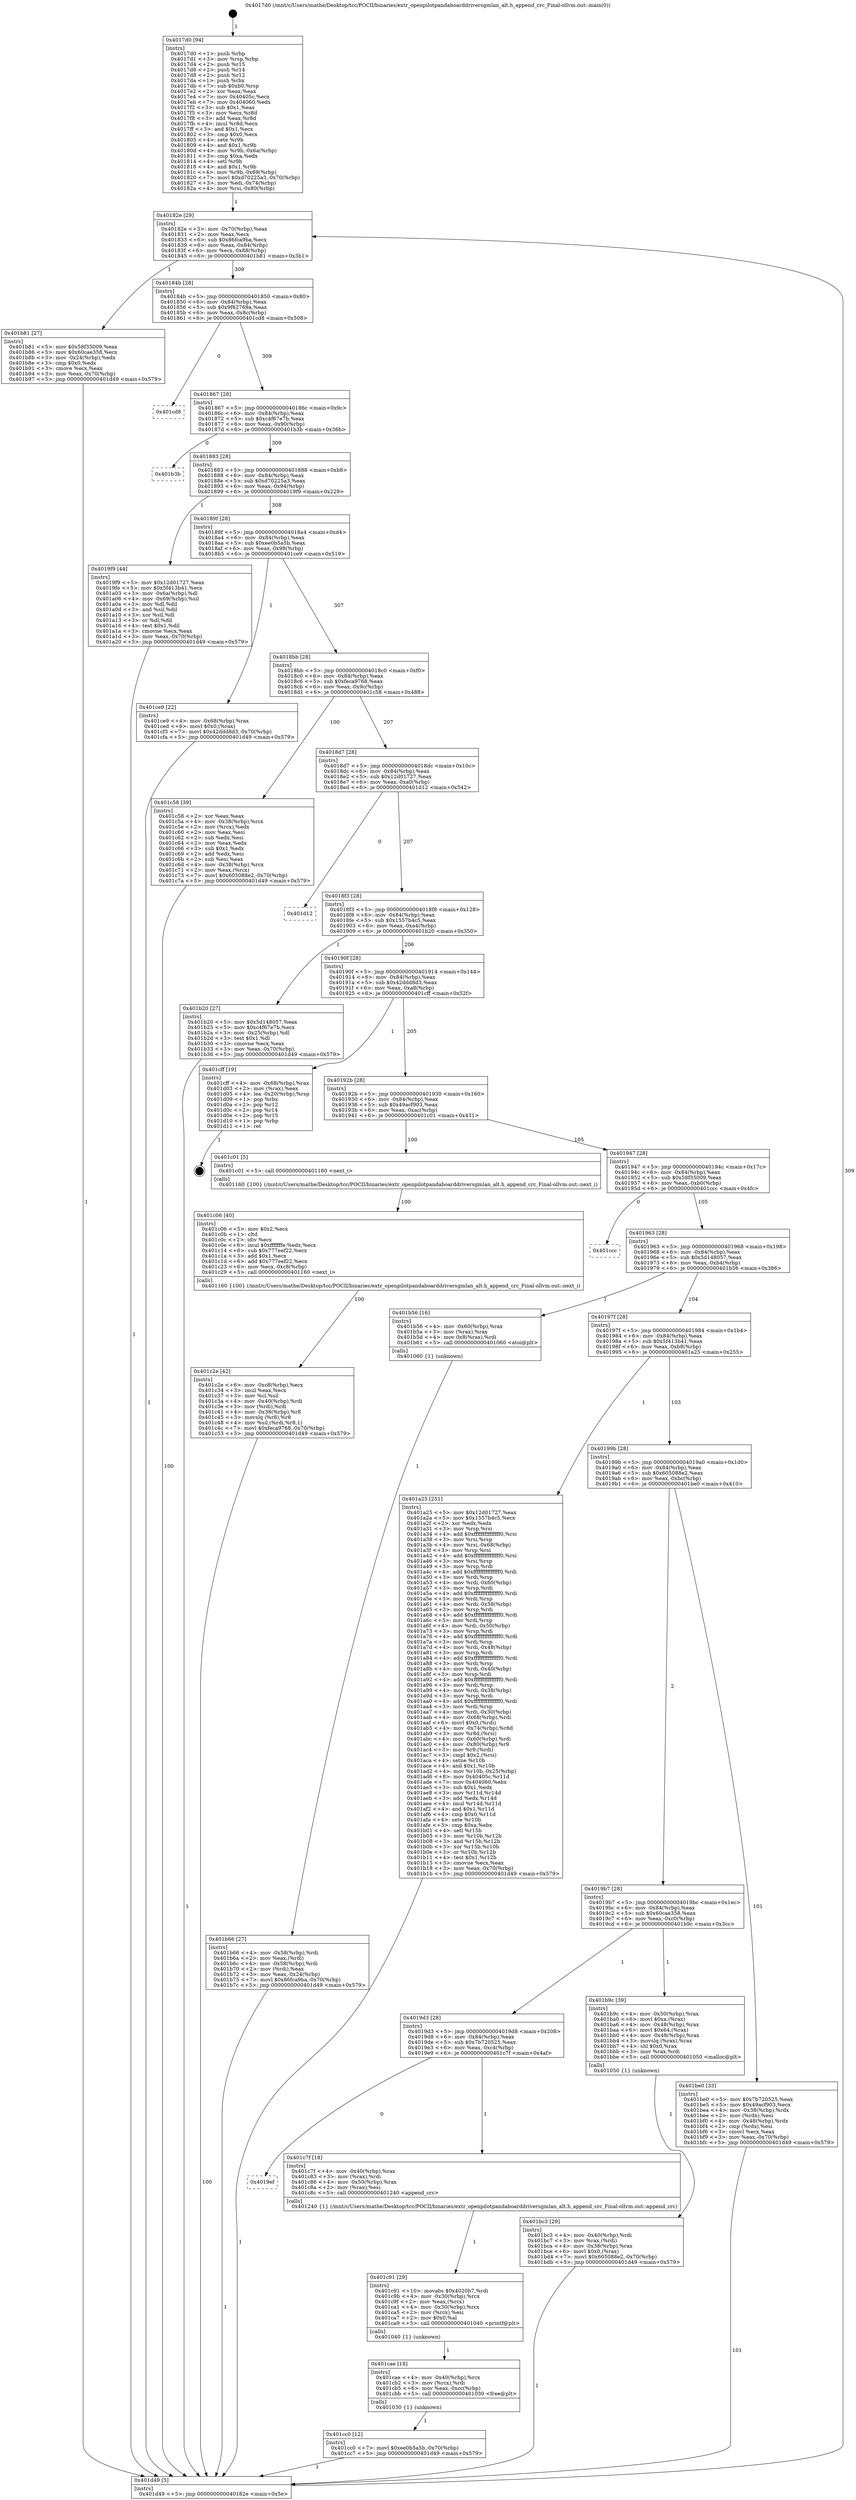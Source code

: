 digraph "0x4017d0" {
  label = "0x4017d0 (/mnt/c/Users/mathe/Desktop/tcc/POCII/binaries/extr_openpilotpandaboarddriversgmlan_alt.h_append_crc_Final-ollvm.out::main(0))"
  labelloc = "t"
  node[shape=record]

  Entry [label="",width=0.3,height=0.3,shape=circle,fillcolor=black,style=filled]
  "0x40182e" [label="{
     0x40182e [29]\l
     | [instrs]\l
     &nbsp;&nbsp;0x40182e \<+3\>: mov -0x70(%rbp),%eax\l
     &nbsp;&nbsp;0x401831 \<+2\>: mov %eax,%ecx\l
     &nbsp;&nbsp;0x401833 \<+6\>: sub $0x86fca9ba,%ecx\l
     &nbsp;&nbsp;0x401839 \<+6\>: mov %eax,-0x84(%rbp)\l
     &nbsp;&nbsp;0x40183f \<+6\>: mov %ecx,-0x88(%rbp)\l
     &nbsp;&nbsp;0x401845 \<+6\>: je 0000000000401b81 \<main+0x3b1\>\l
  }"]
  "0x401b81" [label="{
     0x401b81 [27]\l
     | [instrs]\l
     &nbsp;&nbsp;0x401b81 \<+5\>: mov $0x58f35009,%eax\l
     &nbsp;&nbsp;0x401b86 \<+5\>: mov $0x60cae358,%ecx\l
     &nbsp;&nbsp;0x401b8b \<+3\>: mov -0x24(%rbp),%edx\l
     &nbsp;&nbsp;0x401b8e \<+3\>: cmp $0x0,%edx\l
     &nbsp;&nbsp;0x401b91 \<+3\>: cmove %ecx,%eax\l
     &nbsp;&nbsp;0x401b94 \<+3\>: mov %eax,-0x70(%rbp)\l
     &nbsp;&nbsp;0x401b97 \<+5\>: jmp 0000000000401d49 \<main+0x579\>\l
  }"]
  "0x40184b" [label="{
     0x40184b [28]\l
     | [instrs]\l
     &nbsp;&nbsp;0x40184b \<+5\>: jmp 0000000000401850 \<main+0x80\>\l
     &nbsp;&nbsp;0x401850 \<+6\>: mov -0x84(%rbp),%eax\l
     &nbsp;&nbsp;0x401856 \<+5\>: sub $0x9f62769a,%eax\l
     &nbsp;&nbsp;0x40185b \<+6\>: mov %eax,-0x8c(%rbp)\l
     &nbsp;&nbsp;0x401861 \<+6\>: je 0000000000401cd8 \<main+0x508\>\l
  }"]
  Exit [label="",width=0.3,height=0.3,shape=circle,fillcolor=black,style=filled,peripheries=2]
  "0x401cd8" [label="{
     0x401cd8\l
  }", style=dashed]
  "0x401867" [label="{
     0x401867 [28]\l
     | [instrs]\l
     &nbsp;&nbsp;0x401867 \<+5\>: jmp 000000000040186c \<main+0x9c\>\l
     &nbsp;&nbsp;0x40186c \<+6\>: mov -0x84(%rbp),%eax\l
     &nbsp;&nbsp;0x401872 \<+5\>: sub $0xc4f67e7b,%eax\l
     &nbsp;&nbsp;0x401877 \<+6\>: mov %eax,-0x90(%rbp)\l
     &nbsp;&nbsp;0x40187d \<+6\>: je 0000000000401b3b \<main+0x36b\>\l
  }"]
  "0x401cc0" [label="{
     0x401cc0 [12]\l
     | [instrs]\l
     &nbsp;&nbsp;0x401cc0 \<+7\>: movl $0xee0b5a5b,-0x70(%rbp)\l
     &nbsp;&nbsp;0x401cc7 \<+5\>: jmp 0000000000401d49 \<main+0x579\>\l
  }"]
  "0x401b3b" [label="{
     0x401b3b\l
  }", style=dashed]
  "0x401883" [label="{
     0x401883 [28]\l
     | [instrs]\l
     &nbsp;&nbsp;0x401883 \<+5\>: jmp 0000000000401888 \<main+0xb8\>\l
     &nbsp;&nbsp;0x401888 \<+6\>: mov -0x84(%rbp),%eax\l
     &nbsp;&nbsp;0x40188e \<+5\>: sub $0xd70225a3,%eax\l
     &nbsp;&nbsp;0x401893 \<+6\>: mov %eax,-0x94(%rbp)\l
     &nbsp;&nbsp;0x401899 \<+6\>: je 00000000004019f9 \<main+0x229\>\l
  }"]
  "0x401cae" [label="{
     0x401cae [18]\l
     | [instrs]\l
     &nbsp;&nbsp;0x401cae \<+4\>: mov -0x40(%rbp),%rcx\l
     &nbsp;&nbsp;0x401cb2 \<+3\>: mov (%rcx),%rdi\l
     &nbsp;&nbsp;0x401cb5 \<+6\>: mov %eax,-0xcc(%rbp)\l
     &nbsp;&nbsp;0x401cbb \<+5\>: call 0000000000401030 \<free@plt\>\l
     | [calls]\l
     &nbsp;&nbsp;0x401030 \{1\} (unknown)\l
  }"]
  "0x4019f9" [label="{
     0x4019f9 [44]\l
     | [instrs]\l
     &nbsp;&nbsp;0x4019f9 \<+5\>: mov $0x12d01727,%eax\l
     &nbsp;&nbsp;0x4019fe \<+5\>: mov $0x5f413b41,%ecx\l
     &nbsp;&nbsp;0x401a03 \<+3\>: mov -0x6a(%rbp),%dl\l
     &nbsp;&nbsp;0x401a06 \<+4\>: mov -0x69(%rbp),%sil\l
     &nbsp;&nbsp;0x401a0a \<+3\>: mov %dl,%dil\l
     &nbsp;&nbsp;0x401a0d \<+3\>: and %sil,%dil\l
     &nbsp;&nbsp;0x401a10 \<+3\>: xor %sil,%dl\l
     &nbsp;&nbsp;0x401a13 \<+3\>: or %dl,%dil\l
     &nbsp;&nbsp;0x401a16 \<+4\>: test $0x1,%dil\l
     &nbsp;&nbsp;0x401a1a \<+3\>: cmovne %ecx,%eax\l
     &nbsp;&nbsp;0x401a1d \<+3\>: mov %eax,-0x70(%rbp)\l
     &nbsp;&nbsp;0x401a20 \<+5\>: jmp 0000000000401d49 \<main+0x579\>\l
  }"]
  "0x40189f" [label="{
     0x40189f [28]\l
     | [instrs]\l
     &nbsp;&nbsp;0x40189f \<+5\>: jmp 00000000004018a4 \<main+0xd4\>\l
     &nbsp;&nbsp;0x4018a4 \<+6\>: mov -0x84(%rbp),%eax\l
     &nbsp;&nbsp;0x4018aa \<+5\>: sub $0xee0b5a5b,%eax\l
     &nbsp;&nbsp;0x4018af \<+6\>: mov %eax,-0x98(%rbp)\l
     &nbsp;&nbsp;0x4018b5 \<+6\>: je 0000000000401ce9 \<main+0x519\>\l
  }"]
  "0x401d49" [label="{
     0x401d49 [5]\l
     | [instrs]\l
     &nbsp;&nbsp;0x401d49 \<+5\>: jmp 000000000040182e \<main+0x5e\>\l
  }"]
  "0x4017d0" [label="{
     0x4017d0 [94]\l
     | [instrs]\l
     &nbsp;&nbsp;0x4017d0 \<+1\>: push %rbp\l
     &nbsp;&nbsp;0x4017d1 \<+3\>: mov %rsp,%rbp\l
     &nbsp;&nbsp;0x4017d4 \<+2\>: push %r15\l
     &nbsp;&nbsp;0x4017d6 \<+2\>: push %r14\l
     &nbsp;&nbsp;0x4017d8 \<+2\>: push %r12\l
     &nbsp;&nbsp;0x4017da \<+1\>: push %rbx\l
     &nbsp;&nbsp;0x4017db \<+7\>: sub $0xb0,%rsp\l
     &nbsp;&nbsp;0x4017e2 \<+2\>: xor %eax,%eax\l
     &nbsp;&nbsp;0x4017e4 \<+7\>: mov 0x40405c,%ecx\l
     &nbsp;&nbsp;0x4017eb \<+7\>: mov 0x404060,%edx\l
     &nbsp;&nbsp;0x4017f2 \<+3\>: sub $0x1,%eax\l
     &nbsp;&nbsp;0x4017f5 \<+3\>: mov %ecx,%r8d\l
     &nbsp;&nbsp;0x4017f8 \<+3\>: add %eax,%r8d\l
     &nbsp;&nbsp;0x4017fb \<+4\>: imul %r8d,%ecx\l
     &nbsp;&nbsp;0x4017ff \<+3\>: and $0x1,%ecx\l
     &nbsp;&nbsp;0x401802 \<+3\>: cmp $0x0,%ecx\l
     &nbsp;&nbsp;0x401805 \<+4\>: sete %r9b\l
     &nbsp;&nbsp;0x401809 \<+4\>: and $0x1,%r9b\l
     &nbsp;&nbsp;0x40180d \<+4\>: mov %r9b,-0x6a(%rbp)\l
     &nbsp;&nbsp;0x401811 \<+3\>: cmp $0xa,%edx\l
     &nbsp;&nbsp;0x401814 \<+4\>: setl %r9b\l
     &nbsp;&nbsp;0x401818 \<+4\>: and $0x1,%r9b\l
     &nbsp;&nbsp;0x40181c \<+4\>: mov %r9b,-0x69(%rbp)\l
     &nbsp;&nbsp;0x401820 \<+7\>: movl $0xd70225a3,-0x70(%rbp)\l
     &nbsp;&nbsp;0x401827 \<+3\>: mov %edi,-0x74(%rbp)\l
     &nbsp;&nbsp;0x40182a \<+4\>: mov %rsi,-0x80(%rbp)\l
  }"]
  "0x401c91" [label="{
     0x401c91 [29]\l
     | [instrs]\l
     &nbsp;&nbsp;0x401c91 \<+10\>: movabs $0x4020b7,%rdi\l
     &nbsp;&nbsp;0x401c9b \<+4\>: mov -0x30(%rbp),%rcx\l
     &nbsp;&nbsp;0x401c9f \<+2\>: mov %eax,(%rcx)\l
     &nbsp;&nbsp;0x401ca1 \<+4\>: mov -0x30(%rbp),%rcx\l
     &nbsp;&nbsp;0x401ca5 \<+2\>: mov (%rcx),%esi\l
     &nbsp;&nbsp;0x401ca7 \<+2\>: mov $0x0,%al\l
     &nbsp;&nbsp;0x401ca9 \<+5\>: call 0000000000401040 \<printf@plt\>\l
     | [calls]\l
     &nbsp;&nbsp;0x401040 \{1\} (unknown)\l
  }"]
  "0x401ce9" [label="{
     0x401ce9 [22]\l
     | [instrs]\l
     &nbsp;&nbsp;0x401ce9 \<+4\>: mov -0x68(%rbp),%rax\l
     &nbsp;&nbsp;0x401ced \<+6\>: movl $0x0,(%rax)\l
     &nbsp;&nbsp;0x401cf3 \<+7\>: movl $0x42ddd8d3,-0x70(%rbp)\l
     &nbsp;&nbsp;0x401cfa \<+5\>: jmp 0000000000401d49 \<main+0x579\>\l
  }"]
  "0x4018bb" [label="{
     0x4018bb [28]\l
     | [instrs]\l
     &nbsp;&nbsp;0x4018bb \<+5\>: jmp 00000000004018c0 \<main+0xf0\>\l
     &nbsp;&nbsp;0x4018c0 \<+6\>: mov -0x84(%rbp),%eax\l
     &nbsp;&nbsp;0x4018c6 \<+5\>: sub $0xfeca9768,%eax\l
     &nbsp;&nbsp;0x4018cb \<+6\>: mov %eax,-0x9c(%rbp)\l
     &nbsp;&nbsp;0x4018d1 \<+6\>: je 0000000000401c58 \<main+0x488\>\l
  }"]
  "0x4019ef" [label="{
     0x4019ef\l
  }", style=dashed]
  "0x401c58" [label="{
     0x401c58 [39]\l
     | [instrs]\l
     &nbsp;&nbsp;0x401c58 \<+2\>: xor %eax,%eax\l
     &nbsp;&nbsp;0x401c5a \<+4\>: mov -0x38(%rbp),%rcx\l
     &nbsp;&nbsp;0x401c5e \<+2\>: mov (%rcx),%edx\l
     &nbsp;&nbsp;0x401c60 \<+2\>: mov %eax,%esi\l
     &nbsp;&nbsp;0x401c62 \<+2\>: sub %edx,%esi\l
     &nbsp;&nbsp;0x401c64 \<+2\>: mov %eax,%edx\l
     &nbsp;&nbsp;0x401c66 \<+3\>: sub $0x1,%edx\l
     &nbsp;&nbsp;0x401c69 \<+2\>: add %edx,%esi\l
     &nbsp;&nbsp;0x401c6b \<+2\>: sub %esi,%eax\l
     &nbsp;&nbsp;0x401c6d \<+4\>: mov -0x38(%rbp),%rcx\l
     &nbsp;&nbsp;0x401c71 \<+2\>: mov %eax,(%rcx)\l
     &nbsp;&nbsp;0x401c73 \<+7\>: movl $0x605088e2,-0x70(%rbp)\l
     &nbsp;&nbsp;0x401c7a \<+5\>: jmp 0000000000401d49 \<main+0x579\>\l
  }"]
  "0x4018d7" [label="{
     0x4018d7 [28]\l
     | [instrs]\l
     &nbsp;&nbsp;0x4018d7 \<+5\>: jmp 00000000004018dc \<main+0x10c\>\l
     &nbsp;&nbsp;0x4018dc \<+6\>: mov -0x84(%rbp),%eax\l
     &nbsp;&nbsp;0x4018e2 \<+5\>: sub $0x12d01727,%eax\l
     &nbsp;&nbsp;0x4018e7 \<+6\>: mov %eax,-0xa0(%rbp)\l
     &nbsp;&nbsp;0x4018ed \<+6\>: je 0000000000401d12 \<main+0x542\>\l
  }"]
  "0x401c7f" [label="{
     0x401c7f [18]\l
     | [instrs]\l
     &nbsp;&nbsp;0x401c7f \<+4\>: mov -0x40(%rbp),%rax\l
     &nbsp;&nbsp;0x401c83 \<+3\>: mov (%rax),%rdi\l
     &nbsp;&nbsp;0x401c86 \<+4\>: mov -0x50(%rbp),%rax\l
     &nbsp;&nbsp;0x401c8a \<+2\>: mov (%rax),%esi\l
     &nbsp;&nbsp;0x401c8c \<+5\>: call 0000000000401240 \<append_crc\>\l
     | [calls]\l
     &nbsp;&nbsp;0x401240 \{1\} (/mnt/c/Users/mathe/Desktop/tcc/POCII/binaries/extr_openpilotpandaboarddriversgmlan_alt.h_append_crc_Final-ollvm.out::append_crc)\l
  }"]
  "0x401d12" [label="{
     0x401d12\l
  }", style=dashed]
  "0x4018f3" [label="{
     0x4018f3 [28]\l
     | [instrs]\l
     &nbsp;&nbsp;0x4018f3 \<+5\>: jmp 00000000004018f8 \<main+0x128\>\l
     &nbsp;&nbsp;0x4018f8 \<+6\>: mov -0x84(%rbp),%eax\l
     &nbsp;&nbsp;0x4018fe \<+5\>: sub $0x1557b4c5,%eax\l
     &nbsp;&nbsp;0x401903 \<+6\>: mov %eax,-0xa4(%rbp)\l
     &nbsp;&nbsp;0x401909 \<+6\>: je 0000000000401b20 \<main+0x350\>\l
  }"]
  "0x401c2e" [label="{
     0x401c2e [42]\l
     | [instrs]\l
     &nbsp;&nbsp;0x401c2e \<+6\>: mov -0xc8(%rbp),%ecx\l
     &nbsp;&nbsp;0x401c34 \<+3\>: imul %eax,%ecx\l
     &nbsp;&nbsp;0x401c37 \<+3\>: mov %cl,%sil\l
     &nbsp;&nbsp;0x401c3a \<+4\>: mov -0x40(%rbp),%rdi\l
     &nbsp;&nbsp;0x401c3e \<+3\>: mov (%rdi),%rdi\l
     &nbsp;&nbsp;0x401c41 \<+4\>: mov -0x38(%rbp),%r8\l
     &nbsp;&nbsp;0x401c45 \<+3\>: movslq (%r8),%r8\l
     &nbsp;&nbsp;0x401c48 \<+4\>: mov %sil,(%rdi,%r8,1)\l
     &nbsp;&nbsp;0x401c4c \<+7\>: movl $0xfeca9768,-0x70(%rbp)\l
     &nbsp;&nbsp;0x401c53 \<+5\>: jmp 0000000000401d49 \<main+0x579\>\l
  }"]
  "0x401b20" [label="{
     0x401b20 [27]\l
     | [instrs]\l
     &nbsp;&nbsp;0x401b20 \<+5\>: mov $0x5d148057,%eax\l
     &nbsp;&nbsp;0x401b25 \<+5\>: mov $0xc4f67e7b,%ecx\l
     &nbsp;&nbsp;0x401b2a \<+3\>: mov -0x25(%rbp),%dl\l
     &nbsp;&nbsp;0x401b2d \<+3\>: test $0x1,%dl\l
     &nbsp;&nbsp;0x401b30 \<+3\>: cmovne %ecx,%eax\l
     &nbsp;&nbsp;0x401b33 \<+3\>: mov %eax,-0x70(%rbp)\l
     &nbsp;&nbsp;0x401b36 \<+5\>: jmp 0000000000401d49 \<main+0x579\>\l
  }"]
  "0x40190f" [label="{
     0x40190f [28]\l
     | [instrs]\l
     &nbsp;&nbsp;0x40190f \<+5\>: jmp 0000000000401914 \<main+0x144\>\l
     &nbsp;&nbsp;0x401914 \<+6\>: mov -0x84(%rbp),%eax\l
     &nbsp;&nbsp;0x40191a \<+5\>: sub $0x42ddd8d3,%eax\l
     &nbsp;&nbsp;0x40191f \<+6\>: mov %eax,-0xa8(%rbp)\l
     &nbsp;&nbsp;0x401925 \<+6\>: je 0000000000401cff \<main+0x52f\>\l
  }"]
  "0x401c06" [label="{
     0x401c06 [40]\l
     | [instrs]\l
     &nbsp;&nbsp;0x401c06 \<+5\>: mov $0x2,%ecx\l
     &nbsp;&nbsp;0x401c0b \<+1\>: cltd\l
     &nbsp;&nbsp;0x401c0c \<+2\>: idiv %ecx\l
     &nbsp;&nbsp;0x401c0e \<+6\>: imul $0xfffffffe,%edx,%ecx\l
     &nbsp;&nbsp;0x401c14 \<+6\>: sub $0x777eef22,%ecx\l
     &nbsp;&nbsp;0x401c1a \<+3\>: add $0x1,%ecx\l
     &nbsp;&nbsp;0x401c1d \<+6\>: add $0x777eef22,%ecx\l
     &nbsp;&nbsp;0x401c23 \<+6\>: mov %ecx,-0xc8(%rbp)\l
     &nbsp;&nbsp;0x401c29 \<+5\>: call 0000000000401160 \<next_i\>\l
     | [calls]\l
     &nbsp;&nbsp;0x401160 \{100\} (/mnt/c/Users/mathe/Desktop/tcc/POCII/binaries/extr_openpilotpandaboarddriversgmlan_alt.h_append_crc_Final-ollvm.out::next_i)\l
  }"]
  "0x401cff" [label="{
     0x401cff [19]\l
     | [instrs]\l
     &nbsp;&nbsp;0x401cff \<+4\>: mov -0x68(%rbp),%rax\l
     &nbsp;&nbsp;0x401d03 \<+2\>: mov (%rax),%eax\l
     &nbsp;&nbsp;0x401d05 \<+4\>: lea -0x20(%rbp),%rsp\l
     &nbsp;&nbsp;0x401d09 \<+1\>: pop %rbx\l
     &nbsp;&nbsp;0x401d0a \<+2\>: pop %r12\l
     &nbsp;&nbsp;0x401d0c \<+2\>: pop %r14\l
     &nbsp;&nbsp;0x401d0e \<+2\>: pop %r15\l
     &nbsp;&nbsp;0x401d10 \<+1\>: pop %rbp\l
     &nbsp;&nbsp;0x401d11 \<+1\>: ret\l
  }"]
  "0x40192b" [label="{
     0x40192b [28]\l
     | [instrs]\l
     &nbsp;&nbsp;0x40192b \<+5\>: jmp 0000000000401930 \<main+0x160\>\l
     &nbsp;&nbsp;0x401930 \<+6\>: mov -0x84(%rbp),%eax\l
     &nbsp;&nbsp;0x401936 \<+5\>: sub $0x49acf903,%eax\l
     &nbsp;&nbsp;0x40193b \<+6\>: mov %eax,-0xac(%rbp)\l
     &nbsp;&nbsp;0x401941 \<+6\>: je 0000000000401c01 \<main+0x431\>\l
  }"]
  "0x401bc3" [label="{
     0x401bc3 [29]\l
     | [instrs]\l
     &nbsp;&nbsp;0x401bc3 \<+4\>: mov -0x40(%rbp),%rdi\l
     &nbsp;&nbsp;0x401bc7 \<+3\>: mov %rax,(%rdi)\l
     &nbsp;&nbsp;0x401bca \<+4\>: mov -0x38(%rbp),%rax\l
     &nbsp;&nbsp;0x401bce \<+6\>: movl $0x0,(%rax)\l
     &nbsp;&nbsp;0x401bd4 \<+7\>: movl $0x605088e2,-0x70(%rbp)\l
     &nbsp;&nbsp;0x401bdb \<+5\>: jmp 0000000000401d49 \<main+0x579\>\l
  }"]
  "0x401c01" [label="{
     0x401c01 [5]\l
     | [instrs]\l
     &nbsp;&nbsp;0x401c01 \<+5\>: call 0000000000401160 \<next_i\>\l
     | [calls]\l
     &nbsp;&nbsp;0x401160 \{100\} (/mnt/c/Users/mathe/Desktop/tcc/POCII/binaries/extr_openpilotpandaboarddriversgmlan_alt.h_append_crc_Final-ollvm.out::next_i)\l
  }"]
  "0x401947" [label="{
     0x401947 [28]\l
     | [instrs]\l
     &nbsp;&nbsp;0x401947 \<+5\>: jmp 000000000040194c \<main+0x17c\>\l
     &nbsp;&nbsp;0x40194c \<+6\>: mov -0x84(%rbp),%eax\l
     &nbsp;&nbsp;0x401952 \<+5\>: sub $0x58f35009,%eax\l
     &nbsp;&nbsp;0x401957 \<+6\>: mov %eax,-0xb0(%rbp)\l
     &nbsp;&nbsp;0x40195d \<+6\>: je 0000000000401ccc \<main+0x4fc\>\l
  }"]
  "0x4019d3" [label="{
     0x4019d3 [28]\l
     | [instrs]\l
     &nbsp;&nbsp;0x4019d3 \<+5\>: jmp 00000000004019d8 \<main+0x208\>\l
     &nbsp;&nbsp;0x4019d8 \<+6\>: mov -0x84(%rbp),%eax\l
     &nbsp;&nbsp;0x4019de \<+5\>: sub $0x7b720525,%eax\l
     &nbsp;&nbsp;0x4019e3 \<+6\>: mov %eax,-0xc4(%rbp)\l
     &nbsp;&nbsp;0x4019e9 \<+6\>: je 0000000000401c7f \<main+0x4af\>\l
  }"]
  "0x401ccc" [label="{
     0x401ccc\l
  }", style=dashed]
  "0x401963" [label="{
     0x401963 [28]\l
     | [instrs]\l
     &nbsp;&nbsp;0x401963 \<+5\>: jmp 0000000000401968 \<main+0x198\>\l
     &nbsp;&nbsp;0x401968 \<+6\>: mov -0x84(%rbp),%eax\l
     &nbsp;&nbsp;0x40196e \<+5\>: sub $0x5d148057,%eax\l
     &nbsp;&nbsp;0x401973 \<+6\>: mov %eax,-0xb4(%rbp)\l
     &nbsp;&nbsp;0x401979 \<+6\>: je 0000000000401b56 \<main+0x386\>\l
  }"]
  "0x401b9c" [label="{
     0x401b9c [39]\l
     | [instrs]\l
     &nbsp;&nbsp;0x401b9c \<+4\>: mov -0x50(%rbp),%rax\l
     &nbsp;&nbsp;0x401ba0 \<+6\>: movl $0xa,(%rax)\l
     &nbsp;&nbsp;0x401ba6 \<+4\>: mov -0x48(%rbp),%rax\l
     &nbsp;&nbsp;0x401baa \<+6\>: movl $0x64,(%rax)\l
     &nbsp;&nbsp;0x401bb0 \<+4\>: mov -0x48(%rbp),%rax\l
     &nbsp;&nbsp;0x401bb4 \<+3\>: movslq (%rax),%rax\l
     &nbsp;&nbsp;0x401bb7 \<+4\>: shl $0x0,%rax\l
     &nbsp;&nbsp;0x401bbb \<+3\>: mov %rax,%rdi\l
     &nbsp;&nbsp;0x401bbe \<+5\>: call 0000000000401050 \<malloc@plt\>\l
     | [calls]\l
     &nbsp;&nbsp;0x401050 \{1\} (unknown)\l
  }"]
  "0x401b56" [label="{
     0x401b56 [16]\l
     | [instrs]\l
     &nbsp;&nbsp;0x401b56 \<+4\>: mov -0x60(%rbp),%rax\l
     &nbsp;&nbsp;0x401b5a \<+3\>: mov (%rax),%rax\l
     &nbsp;&nbsp;0x401b5d \<+4\>: mov 0x8(%rax),%rdi\l
     &nbsp;&nbsp;0x401b61 \<+5\>: call 0000000000401060 \<atoi@plt\>\l
     | [calls]\l
     &nbsp;&nbsp;0x401060 \{1\} (unknown)\l
  }"]
  "0x40197f" [label="{
     0x40197f [28]\l
     | [instrs]\l
     &nbsp;&nbsp;0x40197f \<+5\>: jmp 0000000000401984 \<main+0x1b4\>\l
     &nbsp;&nbsp;0x401984 \<+6\>: mov -0x84(%rbp),%eax\l
     &nbsp;&nbsp;0x40198a \<+5\>: sub $0x5f413b41,%eax\l
     &nbsp;&nbsp;0x40198f \<+6\>: mov %eax,-0xb8(%rbp)\l
     &nbsp;&nbsp;0x401995 \<+6\>: je 0000000000401a25 \<main+0x255\>\l
  }"]
  "0x4019b7" [label="{
     0x4019b7 [28]\l
     | [instrs]\l
     &nbsp;&nbsp;0x4019b7 \<+5\>: jmp 00000000004019bc \<main+0x1ec\>\l
     &nbsp;&nbsp;0x4019bc \<+6\>: mov -0x84(%rbp),%eax\l
     &nbsp;&nbsp;0x4019c2 \<+5\>: sub $0x60cae358,%eax\l
     &nbsp;&nbsp;0x4019c7 \<+6\>: mov %eax,-0xc0(%rbp)\l
     &nbsp;&nbsp;0x4019cd \<+6\>: je 0000000000401b9c \<main+0x3cc\>\l
  }"]
  "0x401a25" [label="{
     0x401a25 [251]\l
     | [instrs]\l
     &nbsp;&nbsp;0x401a25 \<+5\>: mov $0x12d01727,%eax\l
     &nbsp;&nbsp;0x401a2a \<+5\>: mov $0x1557b4c5,%ecx\l
     &nbsp;&nbsp;0x401a2f \<+2\>: xor %edx,%edx\l
     &nbsp;&nbsp;0x401a31 \<+3\>: mov %rsp,%rsi\l
     &nbsp;&nbsp;0x401a34 \<+4\>: add $0xfffffffffffffff0,%rsi\l
     &nbsp;&nbsp;0x401a38 \<+3\>: mov %rsi,%rsp\l
     &nbsp;&nbsp;0x401a3b \<+4\>: mov %rsi,-0x68(%rbp)\l
     &nbsp;&nbsp;0x401a3f \<+3\>: mov %rsp,%rsi\l
     &nbsp;&nbsp;0x401a42 \<+4\>: add $0xfffffffffffffff0,%rsi\l
     &nbsp;&nbsp;0x401a46 \<+3\>: mov %rsi,%rsp\l
     &nbsp;&nbsp;0x401a49 \<+3\>: mov %rsp,%rdi\l
     &nbsp;&nbsp;0x401a4c \<+4\>: add $0xfffffffffffffff0,%rdi\l
     &nbsp;&nbsp;0x401a50 \<+3\>: mov %rdi,%rsp\l
     &nbsp;&nbsp;0x401a53 \<+4\>: mov %rdi,-0x60(%rbp)\l
     &nbsp;&nbsp;0x401a57 \<+3\>: mov %rsp,%rdi\l
     &nbsp;&nbsp;0x401a5a \<+4\>: add $0xfffffffffffffff0,%rdi\l
     &nbsp;&nbsp;0x401a5e \<+3\>: mov %rdi,%rsp\l
     &nbsp;&nbsp;0x401a61 \<+4\>: mov %rdi,-0x58(%rbp)\l
     &nbsp;&nbsp;0x401a65 \<+3\>: mov %rsp,%rdi\l
     &nbsp;&nbsp;0x401a68 \<+4\>: add $0xfffffffffffffff0,%rdi\l
     &nbsp;&nbsp;0x401a6c \<+3\>: mov %rdi,%rsp\l
     &nbsp;&nbsp;0x401a6f \<+4\>: mov %rdi,-0x50(%rbp)\l
     &nbsp;&nbsp;0x401a73 \<+3\>: mov %rsp,%rdi\l
     &nbsp;&nbsp;0x401a76 \<+4\>: add $0xfffffffffffffff0,%rdi\l
     &nbsp;&nbsp;0x401a7a \<+3\>: mov %rdi,%rsp\l
     &nbsp;&nbsp;0x401a7d \<+4\>: mov %rdi,-0x48(%rbp)\l
     &nbsp;&nbsp;0x401a81 \<+3\>: mov %rsp,%rdi\l
     &nbsp;&nbsp;0x401a84 \<+4\>: add $0xfffffffffffffff0,%rdi\l
     &nbsp;&nbsp;0x401a88 \<+3\>: mov %rdi,%rsp\l
     &nbsp;&nbsp;0x401a8b \<+4\>: mov %rdi,-0x40(%rbp)\l
     &nbsp;&nbsp;0x401a8f \<+3\>: mov %rsp,%rdi\l
     &nbsp;&nbsp;0x401a92 \<+4\>: add $0xfffffffffffffff0,%rdi\l
     &nbsp;&nbsp;0x401a96 \<+3\>: mov %rdi,%rsp\l
     &nbsp;&nbsp;0x401a99 \<+4\>: mov %rdi,-0x38(%rbp)\l
     &nbsp;&nbsp;0x401a9d \<+3\>: mov %rsp,%rdi\l
     &nbsp;&nbsp;0x401aa0 \<+4\>: add $0xfffffffffffffff0,%rdi\l
     &nbsp;&nbsp;0x401aa4 \<+3\>: mov %rdi,%rsp\l
     &nbsp;&nbsp;0x401aa7 \<+4\>: mov %rdi,-0x30(%rbp)\l
     &nbsp;&nbsp;0x401aab \<+4\>: mov -0x68(%rbp),%rdi\l
     &nbsp;&nbsp;0x401aaf \<+6\>: movl $0x0,(%rdi)\l
     &nbsp;&nbsp;0x401ab5 \<+4\>: mov -0x74(%rbp),%r8d\l
     &nbsp;&nbsp;0x401ab9 \<+3\>: mov %r8d,(%rsi)\l
     &nbsp;&nbsp;0x401abc \<+4\>: mov -0x60(%rbp),%rdi\l
     &nbsp;&nbsp;0x401ac0 \<+4\>: mov -0x80(%rbp),%r9\l
     &nbsp;&nbsp;0x401ac4 \<+3\>: mov %r9,(%rdi)\l
     &nbsp;&nbsp;0x401ac7 \<+3\>: cmpl $0x2,(%rsi)\l
     &nbsp;&nbsp;0x401aca \<+4\>: setne %r10b\l
     &nbsp;&nbsp;0x401ace \<+4\>: and $0x1,%r10b\l
     &nbsp;&nbsp;0x401ad2 \<+4\>: mov %r10b,-0x25(%rbp)\l
     &nbsp;&nbsp;0x401ad6 \<+8\>: mov 0x40405c,%r11d\l
     &nbsp;&nbsp;0x401ade \<+7\>: mov 0x404060,%ebx\l
     &nbsp;&nbsp;0x401ae5 \<+3\>: sub $0x1,%edx\l
     &nbsp;&nbsp;0x401ae8 \<+3\>: mov %r11d,%r14d\l
     &nbsp;&nbsp;0x401aeb \<+3\>: add %edx,%r14d\l
     &nbsp;&nbsp;0x401aee \<+4\>: imul %r14d,%r11d\l
     &nbsp;&nbsp;0x401af2 \<+4\>: and $0x1,%r11d\l
     &nbsp;&nbsp;0x401af6 \<+4\>: cmp $0x0,%r11d\l
     &nbsp;&nbsp;0x401afa \<+4\>: sete %r10b\l
     &nbsp;&nbsp;0x401afe \<+3\>: cmp $0xa,%ebx\l
     &nbsp;&nbsp;0x401b01 \<+4\>: setl %r15b\l
     &nbsp;&nbsp;0x401b05 \<+3\>: mov %r10b,%r12b\l
     &nbsp;&nbsp;0x401b08 \<+3\>: and %r15b,%r12b\l
     &nbsp;&nbsp;0x401b0b \<+3\>: xor %r15b,%r10b\l
     &nbsp;&nbsp;0x401b0e \<+3\>: or %r10b,%r12b\l
     &nbsp;&nbsp;0x401b11 \<+4\>: test $0x1,%r12b\l
     &nbsp;&nbsp;0x401b15 \<+3\>: cmovne %ecx,%eax\l
     &nbsp;&nbsp;0x401b18 \<+3\>: mov %eax,-0x70(%rbp)\l
     &nbsp;&nbsp;0x401b1b \<+5\>: jmp 0000000000401d49 \<main+0x579\>\l
  }"]
  "0x40199b" [label="{
     0x40199b [28]\l
     | [instrs]\l
     &nbsp;&nbsp;0x40199b \<+5\>: jmp 00000000004019a0 \<main+0x1d0\>\l
     &nbsp;&nbsp;0x4019a0 \<+6\>: mov -0x84(%rbp),%eax\l
     &nbsp;&nbsp;0x4019a6 \<+5\>: sub $0x605088e2,%eax\l
     &nbsp;&nbsp;0x4019ab \<+6\>: mov %eax,-0xbc(%rbp)\l
     &nbsp;&nbsp;0x4019b1 \<+6\>: je 0000000000401be0 \<main+0x410\>\l
  }"]
  "0x401be0" [label="{
     0x401be0 [33]\l
     | [instrs]\l
     &nbsp;&nbsp;0x401be0 \<+5\>: mov $0x7b720525,%eax\l
     &nbsp;&nbsp;0x401be5 \<+5\>: mov $0x49acf903,%ecx\l
     &nbsp;&nbsp;0x401bea \<+4\>: mov -0x38(%rbp),%rdx\l
     &nbsp;&nbsp;0x401bee \<+2\>: mov (%rdx),%esi\l
     &nbsp;&nbsp;0x401bf0 \<+4\>: mov -0x48(%rbp),%rdx\l
     &nbsp;&nbsp;0x401bf4 \<+2\>: cmp (%rdx),%esi\l
     &nbsp;&nbsp;0x401bf6 \<+3\>: cmovl %ecx,%eax\l
     &nbsp;&nbsp;0x401bf9 \<+3\>: mov %eax,-0x70(%rbp)\l
     &nbsp;&nbsp;0x401bfc \<+5\>: jmp 0000000000401d49 \<main+0x579\>\l
  }"]
  "0x401b66" [label="{
     0x401b66 [27]\l
     | [instrs]\l
     &nbsp;&nbsp;0x401b66 \<+4\>: mov -0x58(%rbp),%rdi\l
     &nbsp;&nbsp;0x401b6a \<+2\>: mov %eax,(%rdi)\l
     &nbsp;&nbsp;0x401b6c \<+4\>: mov -0x58(%rbp),%rdi\l
     &nbsp;&nbsp;0x401b70 \<+2\>: mov (%rdi),%eax\l
     &nbsp;&nbsp;0x401b72 \<+3\>: mov %eax,-0x24(%rbp)\l
     &nbsp;&nbsp;0x401b75 \<+7\>: movl $0x86fca9ba,-0x70(%rbp)\l
     &nbsp;&nbsp;0x401b7c \<+5\>: jmp 0000000000401d49 \<main+0x579\>\l
  }"]
  Entry -> "0x4017d0" [label=" 1"]
  "0x40182e" -> "0x401b81" [label=" 1"]
  "0x40182e" -> "0x40184b" [label=" 309"]
  "0x401cff" -> Exit [label=" 1"]
  "0x40184b" -> "0x401cd8" [label=" 0"]
  "0x40184b" -> "0x401867" [label=" 309"]
  "0x401ce9" -> "0x401d49" [label=" 1"]
  "0x401867" -> "0x401b3b" [label=" 0"]
  "0x401867" -> "0x401883" [label=" 309"]
  "0x401cc0" -> "0x401d49" [label=" 1"]
  "0x401883" -> "0x4019f9" [label=" 1"]
  "0x401883" -> "0x40189f" [label=" 308"]
  "0x4019f9" -> "0x401d49" [label=" 1"]
  "0x4017d0" -> "0x40182e" [label=" 1"]
  "0x401d49" -> "0x40182e" [label=" 309"]
  "0x401cae" -> "0x401cc0" [label=" 1"]
  "0x40189f" -> "0x401ce9" [label=" 1"]
  "0x40189f" -> "0x4018bb" [label=" 307"]
  "0x401c91" -> "0x401cae" [label=" 1"]
  "0x4018bb" -> "0x401c58" [label=" 100"]
  "0x4018bb" -> "0x4018d7" [label=" 207"]
  "0x401c7f" -> "0x401c91" [label=" 1"]
  "0x4018d7" -> "0x401d12" [label=" 0"]
  "0x4018d7" -> "0x4018f3" [label=" 207"]
  "0x4019d3" -> "0x4019ef" [label=" 0"]
  "0x4018f3" -> "0x401b20" [label=" 1"]
  "0x4018f3" -> "0x40190f" [label=" 206"]
  "0x4019d3" -> "0x401c7f" [label=" 1"]
  "0x40190f" -> "0x401cff" [label=" 1"]
  "0x40190f" -> "0x40192b" [label=" 205"]
  "0x401c58" -> "0x401d49" [label=" 100"]
  "0x40192b" -> "0x401c01" [label=" 100"]
  "0x40192b" -> "0x401947" [label=" 105"]
  "0x401c2e" -> "0x401d49" [label=" 100"]
  "0x401947" -> "0x401ccc" [label=" 0"]
  "0x401947" -> "0x401963" [label=" 105"]
  "0x401c06" -> "0x401c2e" [label=" 100"]
  "0x401963" -> "0x401b56" [label=" 1"]
  "0x401963" -> "0x40197f" [label=" 104"]
  "0x401c01" -> "0x401c06" [label=" 100"]
  "0x40197f" -> "0x401a25" [label=" 1"]
  "0x40197f" -> "0x40199b" [label=" 103"]
  "0x401bc3" -> "0x401d49" [label=" 1"]
  "0x401a25" -> "0x401d49" [label=" 1"]
  "0x401b20" -> "0x401d49" [label=" 1"]
  "0x401b56" -> "0x401b66" [label=" 1"]
  "0x401b66" -> "0x401d49" [label=" 1"]
  "0x401b81" -> "0x401d49" [label=" 1"]
  "0x401b9c" -> "0x401bc3" [label=" 1"]
  "0x40199b" -> "0x401be0" [label=" 101"]
  "0x40199b" -> "0x4019b7" [label=" 2"]
  "0x401be0" -> "0x401d49" [label=" 101"]
  "0x4019b7" -> "0x401b9c" [label=" 1"]
  "0x4019b7" -> "0x4019d3" [label=" 1"]
}

